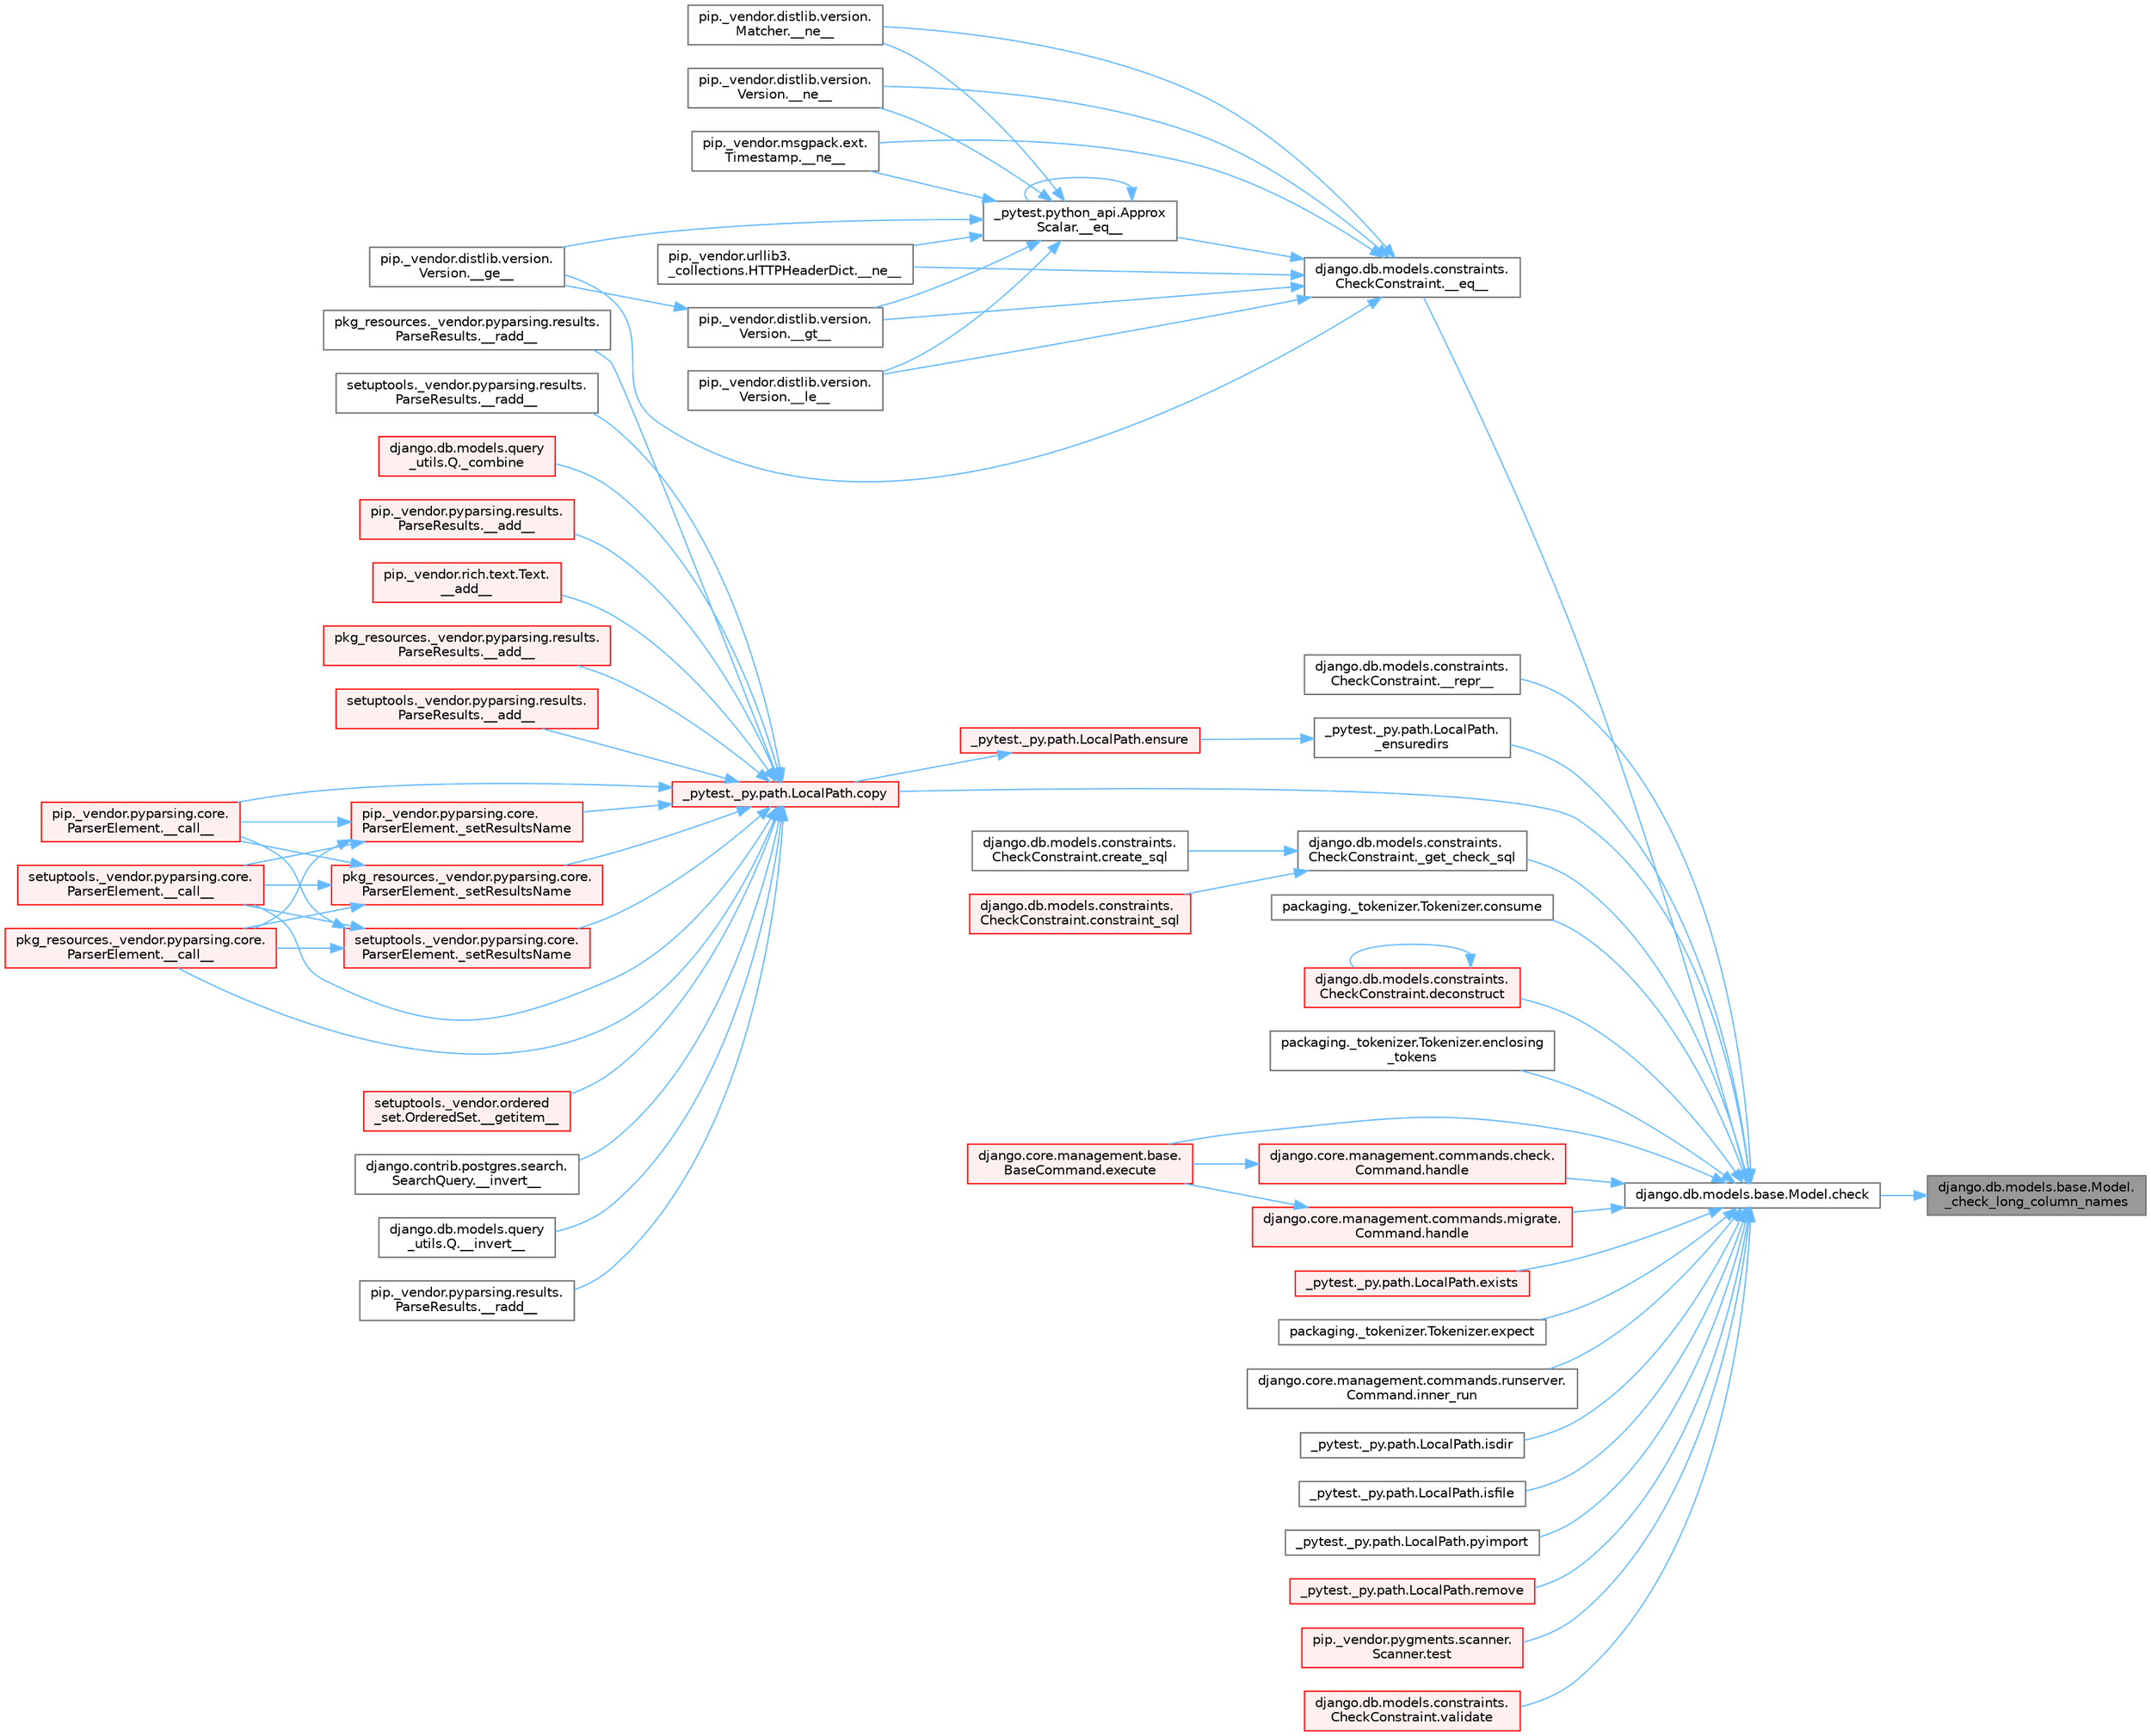 digraph "django.db.models.base.Model._check_long_column_names"
{
 // LATEX_PDF_SIZE
  bgcolor="transparent";
  edge [fontname=Helvetica,fontsize=10,labelfontname=Helvetica,labelfontsize=10];
  node [fontname=Helvetica,fontsize=10,shape=box,height=0.2,width=0.4];
  rankdir="RL";
  Node1 [id="Node000001",label="django.db.models.base.Model.\l_check_long_column_names",height=0.2,width=0.4,color="gray40", fillcolor="grey60", style="filled", fontcolor="black",tooltip=" "];
  Node1 -> Node2 [id="edge1_Node000001_Node000002",dir="back",color="steelblue1",style="solid",tooltip=" "];
  Node2 [id="Node000002",label="django.db.models.base.Model.check",height=0.2,width=0.4,color="grey40", fillcolor="white", style="filled",URL="$classdjango_1_1db_1_1models_1_1base_1_1_model.html#ab2d7ad77a925236e80619ead6c3d7f4b",tooltip=" "];
  Node2 -> Node3 [id="edge2_Node000002_Node000003",dir="back",color="steelblue1",style="solid",tooltip=" "];
  Node3 [id="Node000003",label="django.db.models.constraints.\lCheckConstraint.__eq__",height=0.2,width=0.4,color="grey40", fillcolor="white", style="filled",URL="$classdjango_1_1db_1_1models_1_1constraints_1_1_check_constraint.html#a55875a553e53009967129f8b8a269475",tooltip=" "];
  Node3 -> Node4 [id="edge3_Node000003_Node000004",dir="back",color="steelblue1",style="solid",tooltip=" "];
  Node4 [id="Node000004",label="_pytest.python_api.Approx\lScalar.__eq__",height=0.2,width=0.4,color="grey40", fillcolor="white", style="filled",URL="$class__pytest_1_1python__api_1_1_approx_scalar.html#af4601ee4ca7409927f88c83ebfc3d923",tooltip=" "];
  Node4 -> Node4 [id="edge4_Node000004_Node000004",dir="back",color="steelblue1",style="solid",tooltip=" "];
  Node4 -> Node5 [id="edge5_Node000004_Node000005",dir="back",color="steelblue1",style="solid",tooltip=" "];
  Node5 [id="Node000005",label="pip._vendor.distlib.version.\lVersion.__ge__",height=0.2,width=0.4,color="grey40", fillcolor="white", style="filled",URL="$classpip_1_1__vendor_1_1distlib_1_1version_1_1_version.html#aa6b7b889cebc687ddb5ed9040d01b1ec",tooltip=" "];
  Node4 -> Node6 [id="edge6_Node000004_Node000006",dir="back",color="steelblue1",style="solid",tooltip=" "];
  Node6 [id="Node000006",label="pip._vendor.distlib.version.\lVersion.__gt__",height=0.2,width=0.4,color="grey40", fillcolor="white", style="filled",URL="$classpip_1_1__vendor_1_1distlib_1_1version_1_1_version.html#a51cf0c8da1bb6829173ff6861b10cb5f",tooltip=" "];
  Node6 -> Node5 [id="edge7_Node000006_Node000005",dir="back",color="steelblue1",style="solid",tooltip=" "];
  Node4 -> Node7 [id="edge8_Node000004_Node000007",dir="back",color="steelblue1",style="solid",tooltip=" "];
  Node7 [id="Node000007",label="pip._vendor.distlib.version.\lVersion.__le__",height=0.2,width=0.4,color="grey40", fillcolor="white", style="filled",URL="$classpip_1_1__vendor_1_1distlib_1_1version_1_1_version.html#ae5e2c5d9b76377e286fcf92a382cbb8b",tooltip=" "];
  Node4 -> Node8 [id="edge9_Node000004_Node000008",dir="back",color="steelblue1",style="solid",tooltip=" "];
  Node8 [id="Node000008",label="pip._vendor.distlib.version.\lMatcher.__ne__",height=0.2,width=0.4,color="grey40", fillcolor="white", style="filled",URL="$classpip_1_1__vendor_1_1distlib_1_1version_1_1_matcher.html#a24f8f8a4686bff3018fee5d22f4e02f1",tooltip=" "];
  Node4 -> Node9 [id="edge10_Node000004_Node000009",dir="back",color="steelblue1",style="solid",tooltip=" "];
  Node9 [id="Node000009",label="pip._vendor.distlib.version.\lVersion.__ne__",height=0.2,width=0.4,color="grey40", fillcolor="white", style="filled",URL="$classpip_1_1__vendor_1_1distlib_1_1version_1_1_version.html#aea3cdf6db007318ab1a2e8d144e2a4a1",tooltip=" "];
  Node4 -> Node10 [id="edge11_Node000004_Node000010",dir="back",color="steelblue1",style="solid",tooltip=" "];
  Node10 [id="Node000010",label="pip._vendor.msgpack.ext.\lTimestamp.__ne__",height=0.2,width=0.4,color="grey40", fillcolor="white", style="filled",URL="$classpip_1_1__vendor_1_1msgpack_1_1ext_1_1_timestamp.html#ac38b8cada8075f7a1133b06bc99b2317",tooltip=" "];
  Node4 -> Node11 [id="edge12_Node000004_Node000011",dir="back",color="steelblue1",style="solid",tooltip=" "];
  Node11 [id="Node000011",label="pip._vendor.urllib3.\l_collections.HTTPHeaderDict.__ne__",height=0.2,width=0.4,color="grey40", fillcolor="white", style="filled",URL="$classpip_1_1__vendor_1_1urllib3_1_1__collections_1_1_h_t_t_p_header_dict.html#aa7766a9499d33160a1258e140e35a806",tooltip=" "];
  Node3 -> Node5 [id="edge13_Node000003_Node000005",dir="back",color="steelblue1",style="solid",tooltip=" "];
  Node3 -> Node6 [id="edge14_Node000003_Node000006",dir="back",color="steelblue1",style="solid",tooltip=" "];
  Node3 -> Node7 [id="edge15_Node000003_Node000007",dir="back",color="steelblue1",style="solid",tooltip=" "];
  Node3 -> Node8 [id="edge16_Node000003_Node000008",dir="back",color="steelblue1",style="solid",tooltip=" "];
  Node3 -> Node9 [id="edge17_Node000003_Node000009",dir="back",color="steelblue1",style="solid",tooltip=" "];
  Node3 -> Node10 [id="edge18_Node000003_Node000010",dir="back",color="steelblue1",style="solid",tooltip=" "];
  Node3 -> Node11 [id="edge19_Node000003_Node000011",dir="back",color="steelblue1",style="solid",tooltip=" "];
  Node2 -> Node12 [id="edge20_Node000002_Node000012",dir="back",color="steelblue1",style="solid",tooltip=" "];
  Node12 [id="Node000012",label="django.db.models.constraints.\lCheckConstraint.__repr__",height=0.2,width=0.4,color="grey40", fillcolor="white", style="filled",URL="$classdjango_1_1db_1_1models_1_1constraints_1_1_check_constraint.html#a5ee1e990e7235f77706fa7da45651b5f",tooltip=" "];
  Node2 -> Node13 [id="edge21_Node000002_Node000013",dir="back",color="steelblue1",style="solid",tooltip=" "];
  Node13 [id="Node000013",label="_pytest._py.path.LocalPath.\l_ensuredirs",height=0.2,width=0.4,color="grey40", fillcolor="white", style="filled",URL="$class__pytest_1_1__py_1_1path_1_1_local_path.html#a0fa56f7616aa9008fbda709b5bd46302",tooltip=" "];
  Node13 -> Node14 [id="edge22_Node000013_Node000014",dir="back",color="steelblue1",style="solid",tooltip=" "];
  Node14 [id="Node000014",label="_pytest._py.path.LocalPath.ensure",height=0.2,width=0.4,color="red", fillcolor="#FFF0F0", style="filled",URL="$class__pytest_1_1__py_1_1path_1_1_local_path.html#a7495d45777169316de67c7e19218622d",tooltip=" "];
  Node14 -> Node15 [id="edge23_Node000014_Node000015",dir="back",color="steelblue1",style="solid",tooltip=" "];
  Node15 [id="Node000015",label="_pytest._py.path.LocalPath.copy",height=0.2,width=0.4,color="red", fillcolor="#FFF0F0", style="filled",URL="$class__pytest_1_1__py_1_1path_1_1_local_path.html#a9eeecae0b90a7147e6bf23d6ea8fc6c0",tooltip=" "];
  Node15 -> Node16 [id="edge24_Node000015_Node000016",dir="back",color="steelblue1",style="solid",tooltip=" "];
  Node16 [id="Node000016",label="pip._vendor.pyparsing.results.\lParseResults.__add__",height=0.2,width=0.4,color="red", fillcolor="#FFF0F0", style="filled",URL="$classpip_1_1__vendor_1_1pyparsing_1_1results_1_1_parse_results.html#a3d042ec44a5277aec415d0527b3aa0f2",tooltip=" "];
  Node15 -> Node18 [id="edge25_Node000015_Node000018",dir="back",color="steelblue1",style="solid",tooltip=" "];
  Node18 [id="Node000018",label="pip._vendor.rich.text.Text.\l__add__",height=0.2,width=0.4,color="red", fillcolor="#FFF0F0", style="filled",URL="$classpip_1_1__vendor_1_1rich_1_1text_1_1_text.html#a53ddbcca645bcd523cc7875ede6a2691",tooltip=" "];
  Node15 -> Node19 [id="edge26_Node000015_Node000019",dir="back",color="steelblue1",style="solid",tooltip=" "];
  Node19 [id="Node000019",label="pkg_resources._vendor.pyparsing.results.\lParseResults.__add__",height=0.2,width=0.4,color="red", fillcolor="#FFF0F0", style="filled",URL="$classpkg__resources_1_1__vendor_1_1pyparsing_1_1results_1_1_parse_results.html#aac08c0df1060499bad944971ca3442b9",tooltip=" "];
  Node15 -> Node20 [id="edge27_Node000015_Node000020",dir="back",color="steelblue1",style="solid",tooltip=" "];
  Node20 [id="Node000020",label="setuptools._vendor.pyparsing.results.\lParseResults.__add__",height=0.2,width=0.4,color="red", fillcolor="#FFF0F0", style="filled",URL="$classsetuptools_1_1__vendor_1_1pyparsing_1_1results_1_1_parse_results.html#afddc4e6ba70870fb80a50fb1f12f43e3",tooltip=" "];
  Node15 -> Node21 [id="edge28_Node000015_Node000021",dir="back",color="steelblue1",style="solid",tooltip=" "];
  Node21 [id="Node000021",label="pip._vendor.pyparsing.core.\lParserElement.__call__",height=0.2,width=0.4,color="red", fillcolor="#FFF0F0", style="filled",URL="$classpip_1_1__vendor_1_1pyparsing_1_1core_1_1_parser_element.html#a2f5f22bc974026e007e59ad948002d7d",tooltip=" "];
  Node15 -> Node24 [id="edge29_Node000015_Node000024",dir="back",color="steelblue1",style="solid",tooltip=" "];
  Node24 [id="Node000024",label="pkg_resources._vendor.pyparsing.core.\lParserElement.__call__",height=0.2,width=0.4,color="red", fillcolor="#FFF0F0", style="filled",URL="$classpkg__resources_1_1__vendor_1_1pyparsing_1_1core_1_1_parser_element.html#afcbb17119d97bfa6d626db404fc46c5d",tooltip=" "];
  Node15 -> Node25 [id="edge30_Node000015_Node000025",dir="back",color="steelblue1",style="solid",tooltip=" "];
  Node25 [id="Node000025",label="setuptools._vendor.pyparsing.core.\lParserElement.__call__",height=0.2,width=0.4,color="red", fillcolor="#FFF0F0", style="filled",URL="$classsetuptools_1_1__vendor_1_1pyparsing_1_1core_1_1_parser_element.html#a28d20326a3f54e2777adc97073328291",tooltip=" "];
  Node15 -> Node26 [id="edge31_Node000015_Node000026",dir="back",color="steelblue1",style="solid",tooltip=" "];
  Node26 [id="Node000026",label="setuptools._vendor.ordered\l_set.OrderedSet.__getitem__",height=0.2,width=0.4,color="red", fillcolor="#FFF0F0", style="filled",URL="$classsetuptools_1_1__vendor_1_1ordered__set_1_1_ordered_set.html#aaa8657c0e85788ac2555cc46176b060c",tooltip=" "];
  Node15 -> Node144 [id="edge32_Node000015_Node000144",dir="back",color="steelblue1",style="solid",tooltip=" "];
  Node144 [id="Node000144",label="django.contrib.postgres.search.\lSearchQuery.__invert__",height=0.2,width=0.4,color="grey40", fillcolor="white", style="filled",URL="$classdjango_1_1contrib_1_1postgres_1_1search_1_1_search_query.html#ac6a7b74e22559ee2d0e348855bb3d42f",tooltip=" "];
  Node15 -> Node145 [id="edge33_Node000015_Node000145",dir="back",color="steelblue1",style="solid",tooltip=" "];
  Node145 [id="Node000145",label="django.db.models.query\l_utils.Q.__invert__",height=0.2,width=0.4,color="grey40", fillcolor="white", style="filled",URL="$classdjango_1_1db_1_1models_1_1query__utils_1_1_q.html#aaeda3970880cceb191cb640593f80bdf",tooltip=" "];
  Node15 -> Node146 [id="edge34_Node000015_Node000146",dir="back",color="steelblue1",style="solid",tooltip=" "];
  Node146 [id="Node000146",label="pip._vendor.pyparsing.results.\lParseResults.__radd__",height=0.2,width=0.4,color="grey40", fillcolor="white", style="filled",URL="$classpip_1_1__vendor_1_1pyparsing_1_1results_1_1_parse_results.html#afe7d2f27df6497e29cb2cfcd08d8dd40",tooltip=" "];
  Node15 -> Node147 [id="edge35_Node000015_Node000147",dir="back",color="steelblue1",style="solid",tooltip=" "];
  Node147 [id="Node000147",label="pkg_resources._vendor.pyparsing.results.\lParseResults.__radd__",height=0.2,width=0.4,color="grey40", fillcolor="white", style="filled",URL="$classpkg__resources_1_1__vendor_1_1pyparsing_1_1results_1_1_parse_results.html#a7a988886fbf5c1a9187986384e4df86a",tooltip=" "];
  Node15 -> Node148 [id="edge36_Node000015_Node000148",dir="back",color="steelblue1",style="solid",tooltip=" "];
  Node148 [id="Node000148",label="setuptools._vendor.pyparsing.results.\lParseResults.__radd__",height=0.2,width=0.4,color="grey40", fillcolor="white", style="filled",URL="$classsetuptools_1_1__vendor_1_1pyparsing_1_1results_1_1_parse_results.html#ae4ccddd5f7c4b56e755d4742bc029335",tooltip=" "];
  Node15 -> Node149 [id="edge37_Node000015_Node000149",dir="back",color="steelblue1",style="solid",tooltip=" "];
  Node149 [id="Node000149",label="django.db.models.query\l_utils.Q._combine",height=0.2,width=0.4,color="red", fillcolor="#FFF0F0", style="filled",URL="$classdjango_1_1db_1_1models_1_1query__utils_1_1_q.html#ade621b98231b73615e1aa3a726560c55",tooltip=" "];
  Node15 -> Node162 [id="edge38_Node000015_Node000162",dir="back",color="steelblue1",style="solid",tooltip=" "];
  Node162 [id="Node000162",label="pip._vendor.pyparsing.core.\lParserElement._setResultsName",height=0.2,width=0.4,color="red", fillcolor="#FFF0F0", style="filled",URL="$classpip_1_1__vendor_1_1pyparsing_1_1core_1_1_parser_element.html#a4682554ec6560cf3d1060cba60212b54",tooltip=" "];
  Node162 -> Node21 [id="edge39_Node000162_Node000021",dir="back",color="steelblue1",style="solid",tooltip=" "];
  Node162 -> Node24 [id="edge40_Node000162_Node000024",dir="back",color="steelblue1",style="solid",tooltip=" "];
  Node162 -> Node25 [id="edge41_Node000162_Node000025",dir="back",color="steelblue1",style="solid",tooltip=" "];
  Node15 -> Node166 [id="edge42_Node000015_Node000166",dir="back",color="steelblue1",style="solid",tooltip=" "];
  Node166 [id="Node000166",label="pkg_resources._vendor.pyparsing.core.\lParserElement._setResultsName",height=0.2,width=0.4,color="red", fillcolor="#FFF0F0", style="filled",URL="$classpkg__resources_1_1__vendor_1_1pyparsing_1_1core_1_1_parser_element.html#a84c9abb71474719f0beed3a171d4d031",tooltip=" "];
  Node166 -> Node21 [id="edge43_Node000166_Node000021",dir="back",color="steelblue1",style="solid",tooltip=" "];
  Node166 -> Node24 [id="edge44_Node000166_Node000024",dir="back",color="steelblue1",style="solid",tooltip=" "];
  Node166 -> Node25 [id="edge45_Node000166_Node000025",dir="back",color="steelblue1",style="solid",tooltip=" "];
  Node15 -> Node167 [id="edge46_Node000015_Node000167",dir="back",color="steelblue1",style="solid",tooltip=" "];
  Node167 [id="Node000167",label="setuptools._vendor.pyparsing.core.\lParserElement._setResultsName",height=0.2,width=0.4,color="red", fillcolor="#FFF0F0", style="filled",URL="$classsetuptools_1_1__vendor_1_1pyparsing_1_1core_1_1_parser_element.html#ad1c3dd5ac98b4103f6c2a679005e141b",tooltip=" "];
  Node167 -> Node21 [id="edge47_Node000167_Node000021",dir="back",color="steelblue1",style="solid",tooltip=" "];
  Node167 -> Node24 [id="edge48_Node000167_Node000024",dir="back",color="steelblue1",style="solid",tooltip=" "];
  Node167 -> Node25 [id="edge49_Node000167_Node000025",dir="back",color="steelblue1",style="solid",tooltip=" "];
  Node2 -> Node740 [id="edge50_Node000002_Node000740",dir="back",color="steelblue1",style="solid",tooltip=" "];
  Node740 [id="Node000740",label="django.db.models.constraints.\lCheckConstraint._get_check_sql",height=0.2,width=0.4,color="grey40", fillcolor="white", style="filled",URL="$classdjango_1_1db_1_1models_1_1constraints_1_1_check_constraint.html#ab552e7a1f32342445fc3de884f6602fa",tooltip=" "];
  Node740 -> Node741 [id="edge51_Node000740_Node000741",dir="back",color="steelblue1",style="solid",tooltip=" "];
  Node741 [id="Node000741",label="django.db.models.constraints.\lCheckConstraint.constraint_sql",height=0.2,width=0.4,color="red", fillcolor="#FFF0F0", style="filled",URL="$classdjango_1_1db_1_1models_1_1constraints_1_1_check_constraint.html#aa56a99c0f85522e94261cb09b557bea8",tooltip=" "];
  Node740 -> Node742 [id="edge52_Node000740_Node000742",dir="back",color="steelblue1",style="solid",tooltip=" "];
  Node742 [id="Node000742",label="django.db.models.constraints.\lCheckConstraint.create_sql",height=0.2,width=0.4,color="grey40", fillcolor="white", style="filled",URL="$classdjango_1_1db_1_1models_1_1constraints_1_1_check_constraint.html#a515cb4be80a7dcc0961fe5be44016458",tooltip=" "];
  Node2 -> Node728 [id="edge53_Node000002_Node000728",dir="back",color="steelblue1",style="solid",tooltip=" "];
  Node728 [id="Node000728",label="packaging._tokenizer.Tokenizer.consume",height=0.2,width=0.4,color="grey40", fillcolor="white", style="filled",URL="$classpackaging_1_1__tokenizer_1_1_tokenizer.html#aff74eaccaae690982aaaba5cb9a4d051",tooltip=" "];
  Node2 -> Node15 [id="edge54_Node000002_Node000015",dir="back",color="steelblue1",style="solid",tooltip=" "];
  Node2 -> Node743 [id="edge55_Node000002_Node000743",dir="back",color="steelblue1",style="solid",tooltip=" "];
  Node743 [id="Node000743",label="django.db.models.constraints.\lCheckConstraint.deconstruct",height=0.2,width=0.4,color="red", fillcolor="#FFF0F0", style="filled",URL="$classdjango_1_1db_1_1models_1_1constraints_1_1_check_constraint.html#ac92574d84d50d54d9cffa5abb756b970",tooltip=" "];
  Node743 -> Node743 [id="edge56_Node000743_Node000743",dir="back",color="steelblue1",style="solid",tooltip=" "];
  Node2 -> Node744 [id="edge57_Node000002_Node000744",dir="back",color="steelblue1",style="solid",tooltip=" "];
  Node744 [id="Node000744",label="packaging._tokenizer.Tokenizer.enclosing\l_tokens",height=0.2,width=0.4,color="grey40", fillcolor="white", style="filled",URL="$classpackaging_1_1__tokenizer_1_1_tokenizer.html#a27f8cfa7a5ed91e0cba1923b9b18da3d",tooltip=" "];
  Node2 -> Node745 [id="edge58_Node000002_Node000745",dir="back",color="steelblue1",style="solid",tooltip=" "];
  Node745 [id="Node000745",label="django.core.management.base.\lBaseCommand.execute",height=0.2,width=0.4,color="red", fillcolor="#FFF0F0", style="filled",URL="$classdjango_1_1core_1_1management_1_1base_1_1_base_command.html#a5621c1fb51be6a2deff6777d90c25ee0",tooltip=" "];
  Node2 -> Node746 [id="edge59_Node000002_Node000746",dir="back",color="steelblue1",style="solid",tooltip=" "];
  Node746 [id="Node000746",label="_pytest._py.path.LocalPath.exists",height=0.2,width=0.4,color="red", fillcolor="#FFF0F0", style="filled",URL="$class__pytest_1_1__py_1_1path_1_1_local_path.html#a3fbaec6b6f93562fa73a23530e92d148",tooltip=" "];
  Node2 -> Node747 [id="edge60_Node000002_Node000747",dir="back",color="steelblue1",style="solid",tooltip=" "];
  Node747 [id="Node000747",label="packaging._tokenizer.Tokenizer.expect",height=0.2,width=0.4,color="grey40", fillcolor="white", style="filled",URL="$classpackaging_1_1__tokenizer_1_1_tokenizer.html#a151b21b99f387eddd422cd0dcf2064dd",tooltip=" "];
  Node2 -> Node748 [id="edge61_Node000002_Node000748",dir="back",color="steelblue1",style="solid",tooltip=" "];
  Node748 [id="Node000748",label="django.core.management.commands.check.\lCommand.handle",height=0.2,width=0.4,color="red", fillcolor="#FFF0F0", style="filled",URL="$classdjango_1_1core_1_1management_1_1commands_1_1check_1_1_command.html#a4170f8ebcb94254dfffabf874e7c8a37",tooltip=" "];
  Node748 -> Node745 [id="edge62_Node000748_Node000745",dir="back",color="steelblue1",style="solid",tooltip=" "];
  Node2 -> Node878 [id="edge63_Node000002_Node000878",dir="back",color="steelblue1",style="solid",tooltip=" "];
  Node878 [id="Node000878",label="django.core.management.commands.migrate.\lCommand.handle",height=0.2,width=0.4,color="red", fillcolor="#FFF0F0", style="filled",URL="$classdjango_1_1core_1_1management_1_1commands_1_1migrate_1_1_command.html#a659ec347367471d5c828fc3520ebc0fa",tooltip=" "];
  Node878 -> Node745 [id="edge64_Node000878_Node000745",dir="back",color="steelblue1",style="solid",tooltip=" "];
  Node2 -> Node983 [id="edge65_Node000002_Node000983",dir="back",color="steelblue1",style="solid",tooltip=" "];
  Node983 [id="Node000983",label="django.core.management.commands.runserver.\lCommand.inner_run",height=0.2,width=0.4,color="grey40", fillcolor="white", style="filled",URL="$classdjango_1_1core_1_1management_1_1commands_1_1runserver_1_1_command.html#acfb4f8a23c7de4b2d14ba1acbe99e76c",tooltip=" "];
  Node2 -> Node1008 [id="edge66_Node000002_Node001008",dir="back",color="steelblue1",style="solid",tooltip=" "];
  Node1008 [id="Node001008",label="_pytest._py.path.LocalPath.isdir",height=0.2,width=0.4,color="grey40", fillcolor="white", style="filled",URL="$class__pytest_1_1__py_1_1path_1_1_local_path.html#a72eece012fd05a880c867add66eee8ed",tooltip=" "];
  Node2 -> Node1009 [id="edge67_Node000002_Node001009",dir="back",color="steelblue1",style="solid",tooltip=" "];
  Node1009 [id="Node001009",label="_pytest._py.path.LocalPath.isfile",height=0.2,width=0.4,color="grey40", fillcolor="white", style="filled",URL="$class__pytest_1_1__py_1_1path_1_1_local_path.html#a497c5830417224b5ca601bc706ed40fc",tooltip=" "];
  Node2 -> Node1010 [id="edge68_Node000002_Node001010",dir="back",color="steelblue1",style="solid",tooltip=" "];
  Node1010 [id="Node001010",label="_pytest._py.path.LocalPath.pyimport",height=0.2,width=0.4,color="grey40", fillcolor="white", style="filled",URL="$class__pytest_1_1__py_1_1path_1_1_local_path.html#aaf2fbd0a1a8554d138b60c28ca682b75",tooltip=" "];
  Node2 -> Node1011 [id="edge69_Node000002_Node001011",dir="back",color="steelblue1",style="solid",tooltip=" "];
  Node1011 [id="Node001011",label="_pytest._py.path.LocalPath.remove",height=0.2,width=0.4,color="red", fillcolor="#FFF0F0", style="filled",URL="$class__pytest_1_1__py_1_1path_1_1_local_path.html#ab03c51c4d1c02d97ecc0249f7d270d2c",tooltip=" "];
  Node2 -> Node1019 [id="edge70_Node000002_Node001019",dir="back",color="steelblue1",style="solid",tooltip=" "];
  Node1019 [id="Node001019",label="pip._vendor.pygments.scanner.\lScanner.test",height=0.2,width=0.4,color="red", fillcolor="#FFF0F0", style="filled",URL="$classpip_1_1__vendor_1_1pygments_1_1scanner_1_1_scanner.html#a6b521090362821e85c40252b24f39a1c",tooltip=" "];
  Node2 -> Node1021 [id="edge71_Node000002_Node001021",dir="back",color="steelblue1",style="solid",tooltip=" "];
  Node1021 [id="Node001021",label="django.db.models.constraints.\lCheckConstraint.validate",height=0.2,width=0.4,color="red", fillcolor="#FFF0F0", style="filled",URL="$classdjango_1_1db_1_1models_1_1constraints_1_1_check_constraint.html#a0c49f2501ccbac5b7ff5d6bd42ee916a",tooltip=" "];
}
